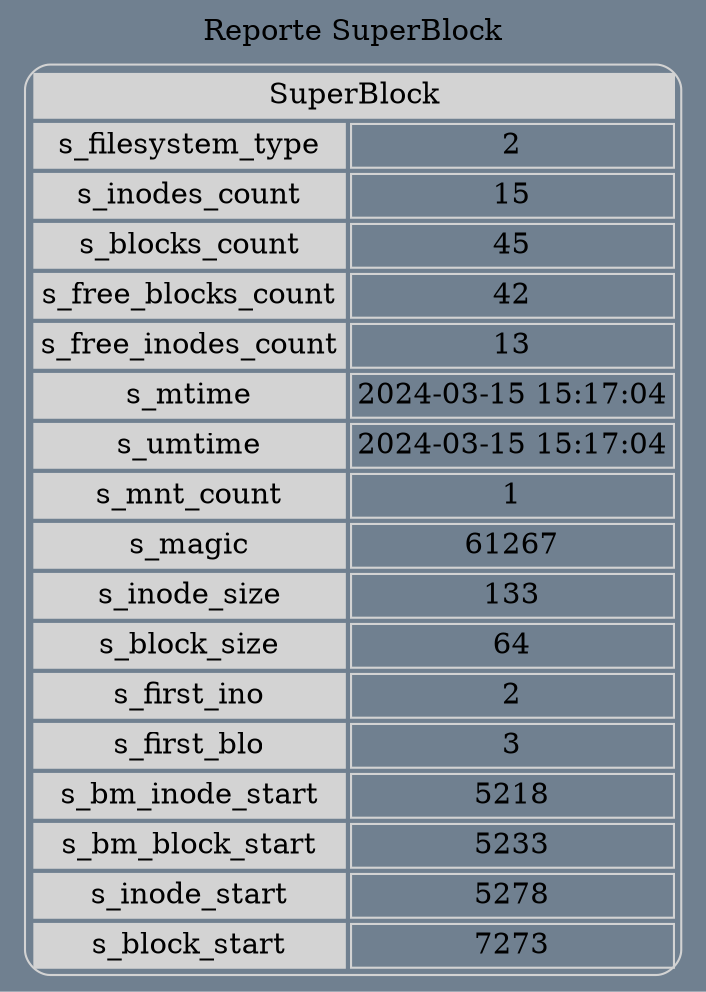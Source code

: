 digraph grid {bgcolor="slategrey" label=" Reporte SuperBlock "layout=dot labelloc = "t"edge [weigth=1000 style=dashed color=red4 dir = "both" arrowtail="open" arrowhead="open"]a0[shape=none, color=lightgrey, label=<
<TABLE cellspacing="3" cellpadding="2" style="rounded" >
<TR><TD bgcolor="lightgrey" colspan="2">SuperBlock</TD></TR>
<TR><TD bgcolor="lightgrey">s_filesystem_type</TD><TD>2</TD></TR>
<TR><TD bgcolor="lightgrey">s_inodes_count</TD><TD>15</TD></TR>
<TR><TD bgcolor="lightgrey">s_blocks_count</TD><TD>45</TD></TR>
<TR><TD bgcolor="lightgrey">s_free_blocks_count</TD><TD>42</TD></TR>
<TR><TD bgcolor="lightgrey">s_free_inodes_count</TD><TD>13</TD></TR>
<TR><TD bgcolor="lightgrey">s_mtime</TD><TD>2024-03-15 15:17:04</TD></TR>
<TR><TD bgcolor="lightgrey">s_umtime</TD><TD>2024-03-15 15:17:04</TD></TR>
<TR><TD bgcolor="lightgrey">s_mnt_count</TD><TD>1</TD></TR>
<TR><TD bgcolor="lightgrey">s_magic</TD><TD>61267</TD></TR>
<TR><TD bgcolor="lightgrey">s_inode_size</TD><TD>133</TD></TR>
<TR><TD bgcolor="lightgrey">s_block_size</TD><TD>64</TD></TR>
<TR><TD bgcolor="lightgrey">s_first_ino</TD><TD>2</TD></TR>
<TR><TD bgcolor="lightgrey">s_first_blo</TD><TD>3</TD></TR>
<TR><TD bgcolor="lightgrey">s_bm_inode_start</TD><TD>5218</TD></TR>
<TR><TD bgcolor="lightgrey">s_bm_block_start</TD><TD>5233</TD></TR>
<TR><TD bgcolor="lightgrey">s_inode_start</TD><TD>5278</TD></TR>
<TR><TD bgcolor="lightgrey">s_block_start</TD><TD>7273</TD></TR>
</TABLE>>];
}